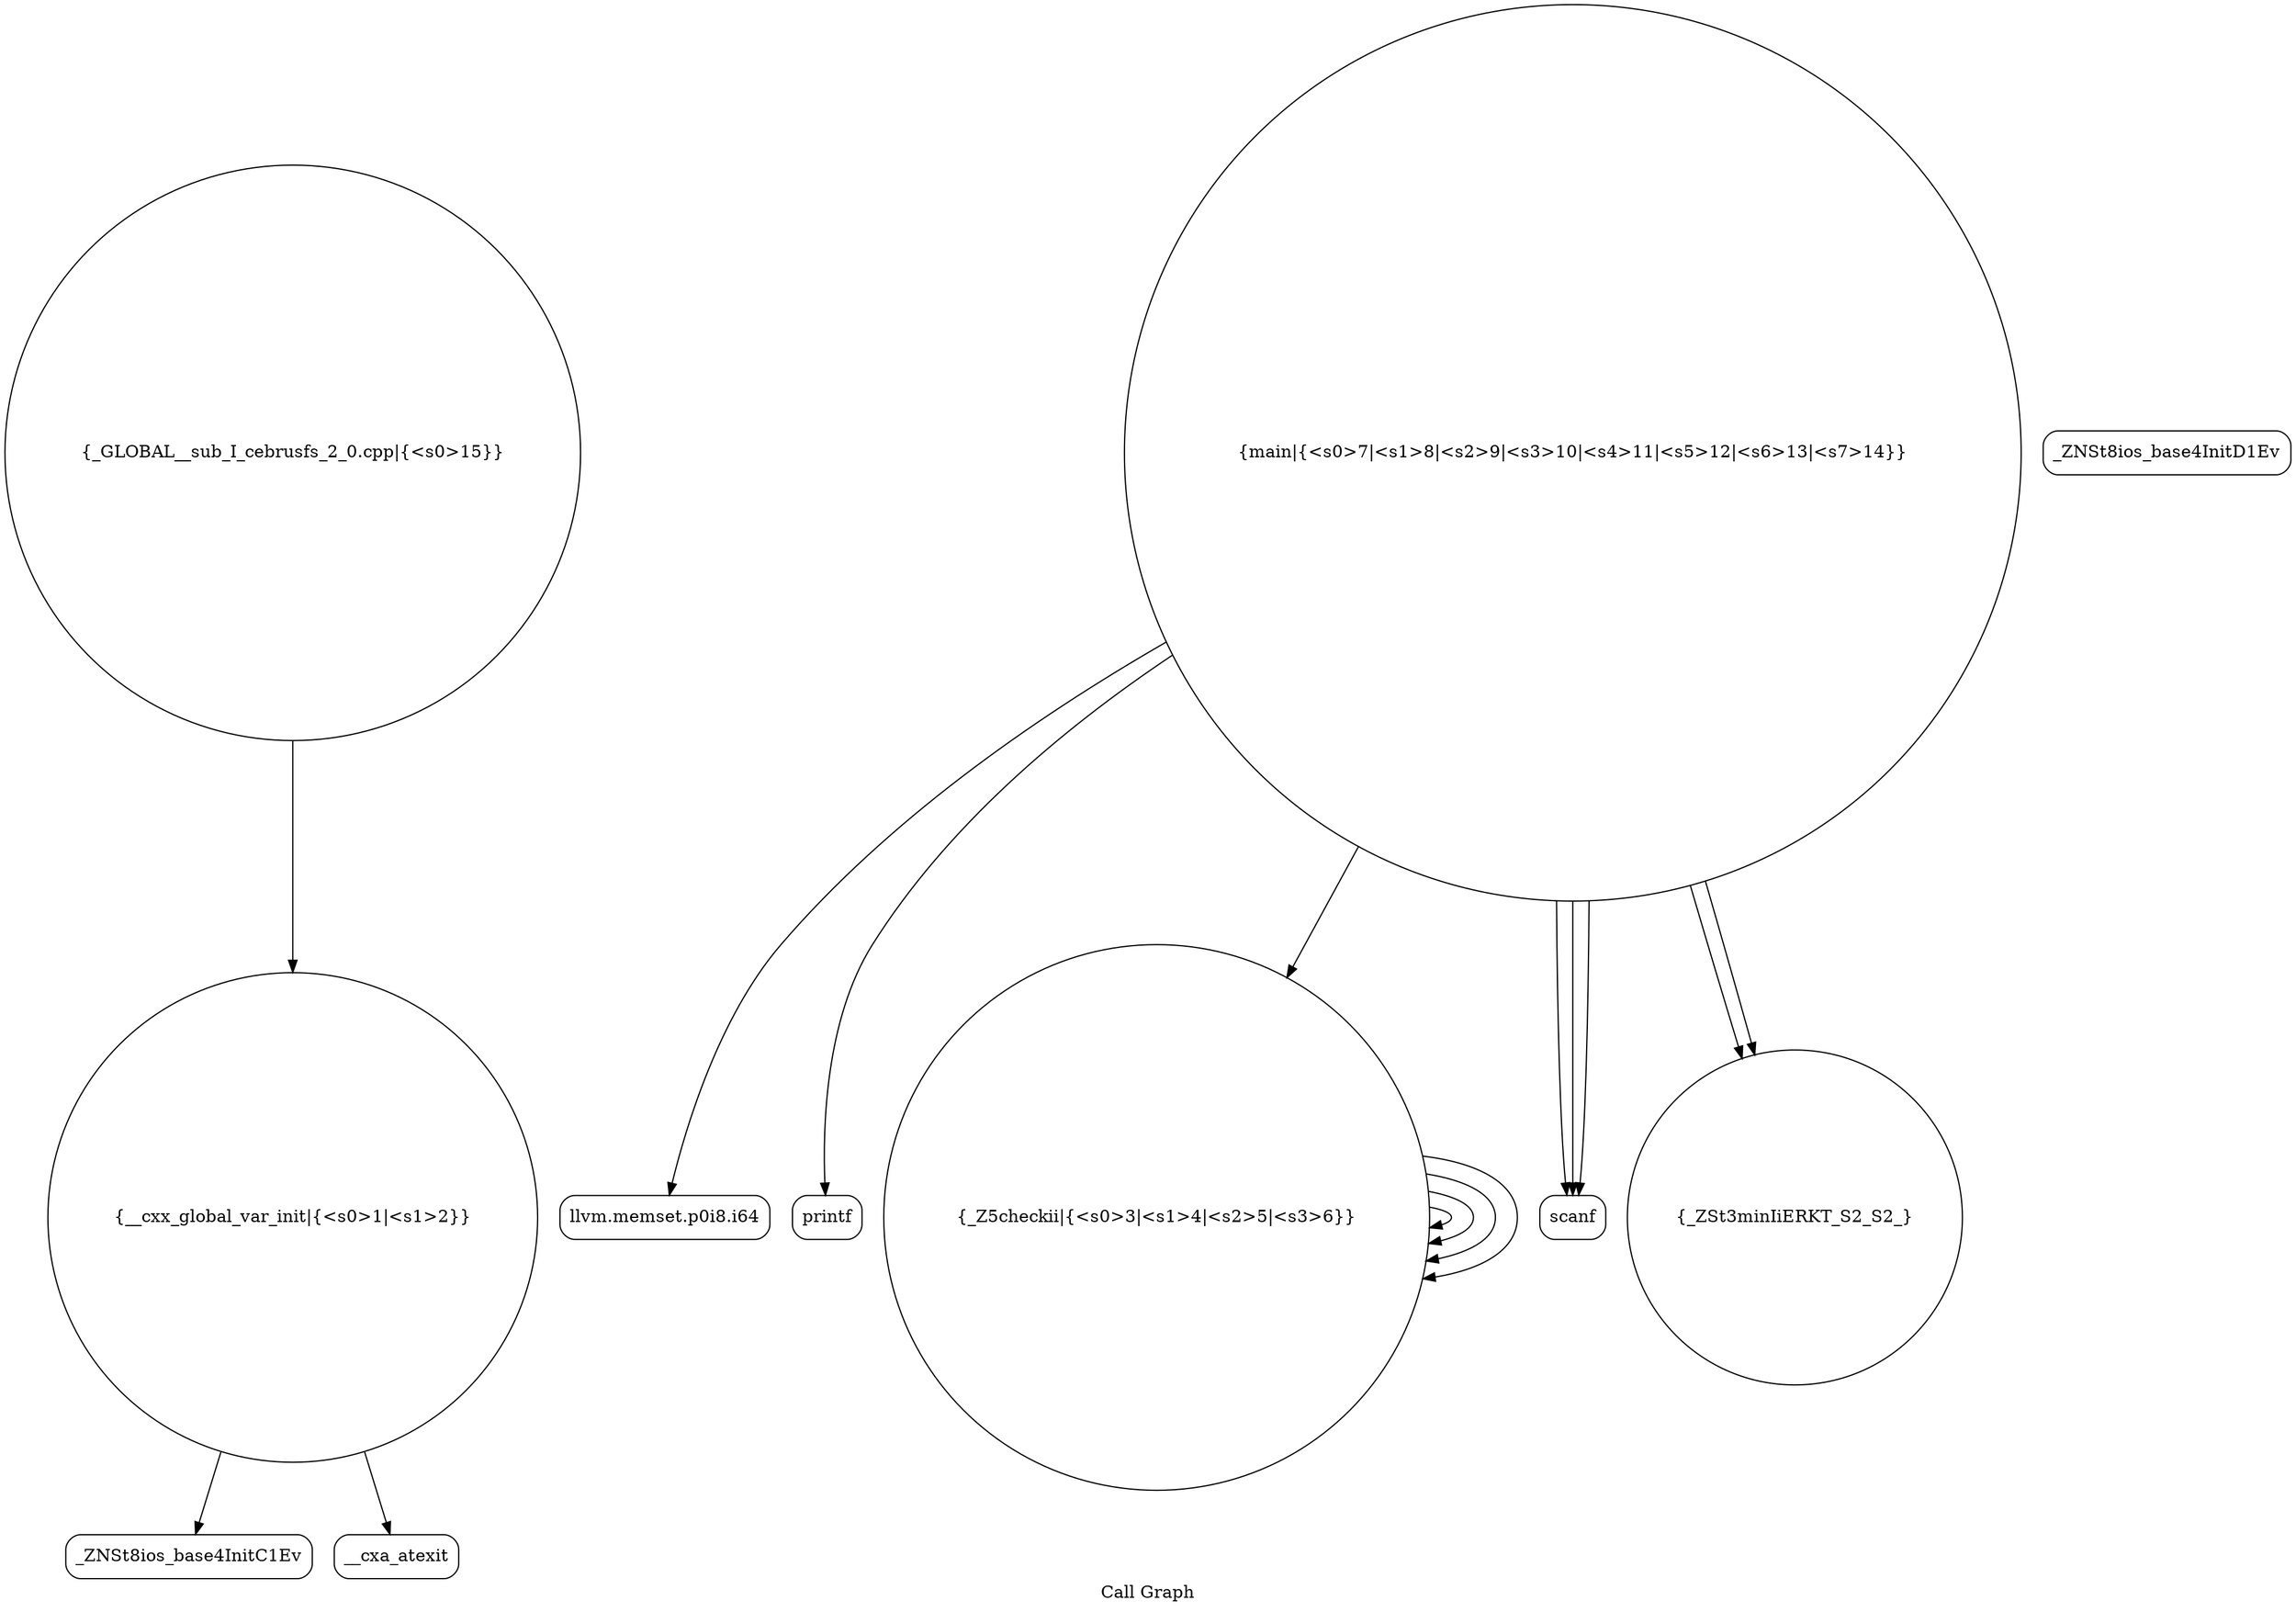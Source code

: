 digraph "Call Graph" {
	label="Call Graph";

	Node0x55df26d8ae60 [shape=record,shape=circle,label="{__cxx_global_var_init|{<s0>1|<s1>2}}"];
	Node0x55df26d8ae60:s0 -> Node0x55df26d8b2f0[color=black];
	Node0x55df26d8ae60:s1 -> Node0x55df26d8b3f0[color=black];
	Node0x55df26d8b5f0 [shape=record,shape=Mrecord,label="{llvm.memset.p0i8.i64}"];
	Node0x55df26d8b370 [shape=record,shape=Mrecord,label="{_ZNSt8ios_base4InitD1Ev}"];
	Node0x55df26d8b6f0 [shape=record,shape=Mrecord,label="{printf}"];
	Node0x55df26d8b470 [shape=record,shape=circle,label="{_Z5checkii|{<s0>3|<s1>4|<s2>5|<s3>6}}"];
	Node0x55df26d8b470:s0 -> Node0x55df26d8b470[color=black];
	Node0x55df26d8b470:s1 -> Node0x55df26d8b470[color=black];
	Node0x55df26d8b470:s2 -> Node0x55df26d8b470[color=black];
	Node0x55df26d8b470:s3 -> Node0x55df26d8b470[color=black];
	Node0x55df26d8b570 [shape=record,shape=Mrecord,label="{scanf}"];
	Node0x55df26d8b2f0 [shape=record,shape=Mrecord,label="{_ZNSt8ios_base4InitC1Ev}"];
	Node0x55df26d8b670 [shape=record,shape=circle,label="{_ZSt3minIiERKT_S2_S2_}"];
	Node0x55df26d8b3f0 [shape=record,shape=Mrecord,label="{__cxa_atexit}"];
	Node0x55df26d8b770 [shape=record,shape=circle,label="{_GLOBAL__sub_I_cebrusfs_2_0.cpp|{<s0>15}}"];
	Node0x55df26d8b770:s0 -> Node0x55df26d8ae60[color=black];
	Node0x55df26d8b4f0 [shape=record,shape=circle,label="{main|{<s0>7|<s1>8|<s2>9|<s3>10|<s4>11|<s5>12|<s6>13|<s7>14}}"];
	Node0x55df26d8b4f0:s0 -> Node0x55df26d8b570[color=black];
	Node0x55df26d8b4f0:s1 -> Node0x55df26d8b570[color=black];
	Node0x55df26d8b4f0:s2 -> Node0x55df26d8b570[color=black];
	Node0x55df26d8b4f0:s3 -> Node0x55df26d8b5f0[color=black];
	Node0x55df26d8b4f0:s4 -> Node0x55df26d8b470[color=black];
	Node0x55df26d8b4f0:s5 -> Node0x55df26d8b670[color=black];
	Node0x55df26d8b4f0:s6 -> Node0x55df26d8b670[color=black];
	Node0x55df26d8b4f0:s7 -> Node0x55df26d8b6f0[color=black];
}
